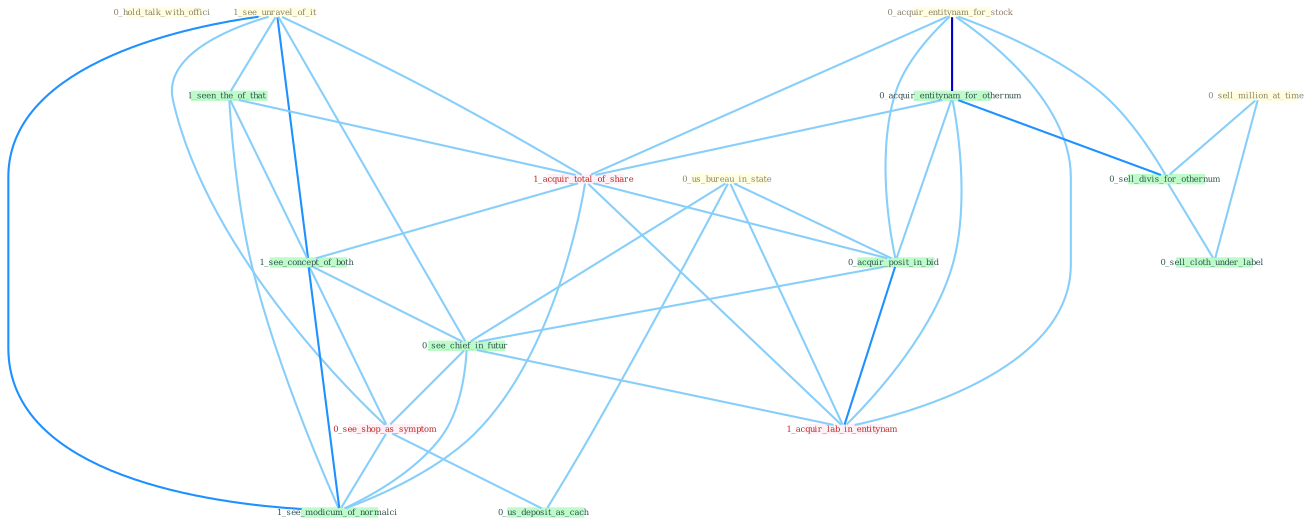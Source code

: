 Graph G{ 
    node
    [shape=polygon,style=filled,width=.5,height=.06,color="#BDFCC9",fixedsize=true,fontsize=4,
    fontcolor="#2f4f4f"];
    {node
    [color="#ffffe0", fontcolor="#8b7d6b"] "0_hold_talk_with_offici " "1_see_unravel_of_it " "0_us_bureau_in_state " "0_acquir_entitynam_for_stock " "0_sell_million_at_time "}
{node [color="#fff0f5", fontcolor="#b22222"] "1_acquir_total_of_share " "0_see_shop_as_symptom " "1_acquir_lab_in_entitynam "}
edge [color="#B0E2FF"];

	"1_see_unravel_of_it " -- "1_seen_the_of_that " [w="1", color="#87cefa" ];
	"1_see_unravel_of_it " -- "1_acquir_total_of_share " [w="1", color="#87cefa" ];
	"1_see_unravel_of_it " -- "1_see_concept_of_both " [w="2", color="#1e90ff" , len=0.8];
	"1_see_unravel_of_it " -- "0_see_chief_in_futur " [w="1", color="#87cefa" ];
	"1_see_unravel_of_it " -- "0_see_shop_as_symptom " [w="1", color="#87cefa" ];
	"1_see_unravel_of_it " -- "1_see_modicum_of_normalci " [w="2", color="#1e90ff" , len=0.8];
	"0_us_bureau_in_state " -- "0_acquir_posit_in_bid " [w="1", color="#87cefa" ];
	"0_us_bureau_in_state " -- "0_see_chief_in_futur " [w="1", color="#87cefa" ];
	"0_us_bureau_in_state " -- "1_acquir_lab_in_entitynam " [w="1", color="#87cefa" ];
	"0_us_bureau_in_state " -- "0_us_deposit_as_cach " [w="1", color="#87cefa" ];
	"0_acquir_entitynam_for_stock " -- "0_acquir_entitynam_for_othernum " [w="3", color="#0000cd" , len=0.6];
	"0_acquir_entitynam_for_stock " -- "0_sell_divis_for_othernum " [w="1", color="#87cefa" ];
	"0_acquir_entitynam_for_stock " -- "1_acquir_total_of_share " [w="1", color="#87cefa" ];
	"0_acquir_entitynam_for_stock " -- "0_acquir_posit_in_bid " [w="1", color="#87cefa" ];
	"0_acquir_entitynam_for_stock " -- "1_acquir_lab_in_entitynam " [w="1", color="#87cefa" ];
	"0_sell_million_at_time " -- "0_sell_divis_for_othernum " [w="1", color="#87cefa" ];
	"0_sell_million_at_time " -- "0_sell_cloth_under_label " [w="1", color="#87cefa" ];
	"0_acquir_entitynam_for_othernum " -- "0_sell_divis_for_othernum " [w="2", color="#1e90ff" , len=0.8];
	"0_acquir_entitynam_for_othernum " -- "1_acquir_total_of_share " [w="1", color="#87cefa" ];
	"0_acquir_entitynam_for_othernum " -- "0_acquir_posit_in_bid " [w="1", color="#87cefa" ];
	"0_acquir_entitynam_for_othernum " -- "1_acquir_lab_in_entitynam " [w="1", color="#87cefa" ];
	"1_seen_the_of_that " -- "1_acquir_total_of_share " [w="1", color="#87cefa" ];
	"1_seen_the_of_that " -- "1_see_concept_of_both " [w="1", color="#87cefa" ];
	"1_seen_the_of_that " -- "1_see_modicum_of_normalci " [w="1", color="#87cefa" ];
	"0_sell_divis_for_othernum " -- "0_sell_cloth_under_label " [w="1", color="#87cefa" ];
	"1_acquir_total_of_share " -- "0_acquir_posit_in_bid " [w="1", color="#87cefa" ];
	"1_acquir_total_of_share " -- "1_see_concept_of_both " [w="1", color="#87cefa" ];
	"1_acquir_total_of_share " -- "1_acquir_lab_in_entitynam " [w="1", color="#87cefa" ];
	"1_acquir_total_of_share " -- "1_see_modicum_of_normalci " [w="1", color="#87cefa" ];
	"0_acquir_posit_in_bid " -- "0_see_chief_in_futur " [w="1", color="#87cefa" ];
	"0_acquir_posit_in_bid " -- "1_acquir_lab_in_entitynam " [w="2", color="#1e90ff" , len=0.8];
	"1_see_concept_of_both " -- "0_see_chief_in_futur " [w="1", color="#87cefa" ];
	"1_see_concept_of_both " -- "0_see_shop_as_symptom " [w="1", color="#87cefa" ];
	"1_see_concept_of_both " -- "1_see_modicum_of_normalci " [w="2", color="#1e90ff" , len=0.8];
	"0_see_chief_in_futur " -- "0_see_shop_as_symptom " [w="1", color="#87cefa" ];
	"0_see_chief_in_futur " -- "1_acquir_lab_in_entitynam " [w="1", color="#87cefa" ];
	"0_see_chief_in_futur " -- "1_see_modicum_of_normalci " [w="1", color="#87cefa" ];
	"0_see_shop_as_symptom " -- "0_us_deposit_as_cach " [w="1", color="#87cefa" ];
	"0_see_shop_as_symptom " -- "1_see_modicum_of_normalci " [w="1", color="#87cefa" ];
}